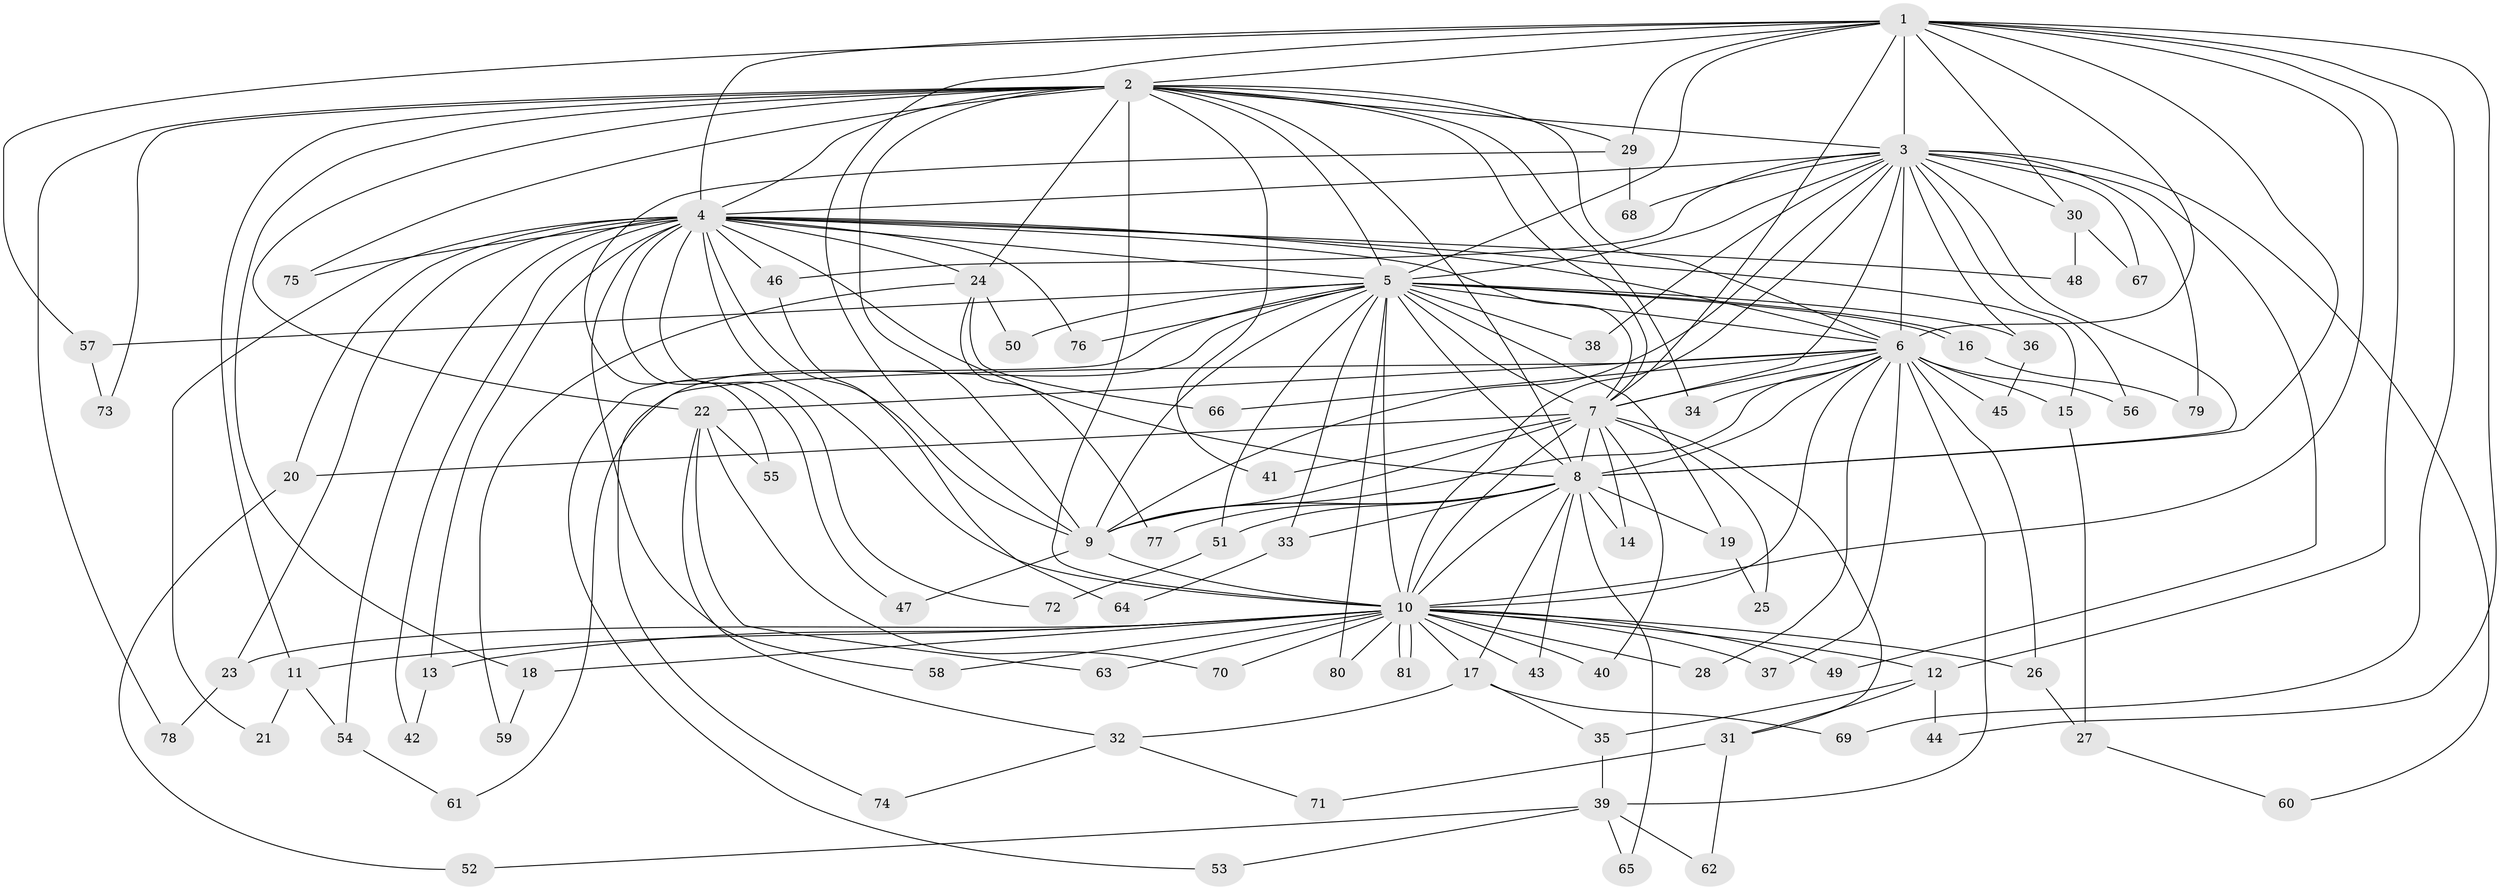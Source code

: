 // coarse degree distribution, {23: 0.020833333333333332, 33: 0.020833333333333332, 16: 0.020833333333333332, 12: 0.020833333333333332, 5: 0.0625, 3: 0.16666666666666666, 1: 0.10416666666666667, 6: 0.041666666666666664, 2: 0.5, 4: 0.041666666666666664}
// Generated by graph-tools (version 1.1) at 2025/17/03/04/25 18:17:39]
// undirected, 81 vertices, 187 edges
graph export_dot {
graph [start="1"]
  node [color=gray90,style=filled];
  1;
  2;
  3;
  4;
  5;
  6;
  7;
  8;
  9;
  10;
  11;
  12;
  13;
  14;
  15;
  16;
  17;
  18;
  19;
  20;
  21;
  22;
  23;
  24;
  25;
  26;
  27;
  28;
  29;
  30;
  31;
  32;
  33;
  34;
  35;
  36;
  37;
  38;
  39;
  40;
  41;
  42;
  43;
  44;
  45;
  46;
  47;
  48;
  49;
  50;
  51;
  52;
  53;
  54;
  55;
  56;
  57;
  58;
  59;
  60;
  61;
  62;
  63;
  64;
  65;
  66;
  67;
  68;
  69;
  70;
  71;
  72;
  73;
  74;
  75;
  76;
  77;
  78;
  79;
  80;
  81;
  1 -- 2;
  1 -- 3;
  1 -- 4;
  1 -- 5;
  1 -- 6;
  1 -- 7;
  1 -- 8;
  1 -- 9;
  1 -- 10;
  1 -- 12;
  1 -- 29;
  1 -- 30;
  1 -- 44;
  1 -- 57;
  1 -- 69;
  2 -- 3;
  2 -- 4;
  2 -- 5;
  2 -- 6;
  2 -- 7;
  2 -- 8;
  2 -- 9;
  2 -- 10;
  2 -- 11;
  2 -- 18;
  2 -- 22;
  2 -- 24;
  2 -- 29;
  2 -- 34;
  2 -- 41;
  2 -- 73;
  2 -- 75;
  2 -- 78;
  3 -- 4;
  3 -- 5;
  3 -- 6;
  3 -- 7;
  3 -- 8;
  3 -- 9;
  3 -- 10;
  3 -- 30;
  3 -- 36;
  3 -- 38;
  3 -- 46;
  3 -- 49;
  3 -- 56;
  3 -- 60;
  3 -- 67;
  3 -- 68;
  3 -- 79;
  4 -- 5;
  4 -- 6;
  4 -- 7;
  4 -- 8;
  4 -- 9;
  4 -- 10;
  4 -- 13;
  4 -- 15;
  4 -- 20;
  4 -- 21;
  4 -- 23;
  4 -- 24;
  4 -- 42;
  4 -- 46;
  4 -- 47;
  4 -- 48;
  4 -- 54;
  4 -- 58;
  4 -- 72;
  4 -- 75;
  4 -- 76;
  5 -- 6;
  5 -- 7;
  5 -- 8;
  5 -- 9;
  5 -- 10;
  5 -- 16;
  5 -- 16;
  5 -- 19;
  5 -- 33;
  5 -- 36;
  5 -- 38;
  5 -- 50;
  5 -- 51;
  5 -- 53;
  5 -- 57;
  5 -- 74;
  5 -- 76;
  5 -- 80;
  6 -- 7;
  6 -- 8;
  6 -- 9;
  6 -- 10;
  6 -- 15;
  6 -- 22;
  6 -- 26;
  6 -- 28;
  6 -- 34;
  6 -- 37;
  6 -- 39;
  6 -- 45;
  6 -- 56;
  6 -- 61;
  6 -- 66;
  7 -- 8;
  7 -- 9;
  7 -- 10;
  7 -- 14;
  7 -- 20;
  7 -- 25;
  7 -- 31;
  7 -- 40;
  7 -- 41;
  8 -- 9;
  8 -- 10;
  8 -- 14;
  8 -- 17;
  8 -- 19;
  8 -- 33;
  8 -- 43;
  8 -- 51;
  8 -- 65;
  8 -- 77;
  9 -- 10;
  9 -- 47;
  10 -- 11;
  10 -- 12;
  10 -- 13;
  10 -- 17;
  10 -- 18;
  10 -- 23;
  10 -- 26;
  10 -- 28;
  10 -- 37;
  10 -- 40;
  10 -- 43;
  10 -- 49;
  10 -- 58;
  10 -- 63;
  10 -- 70;
  10 -- 80;
  10 -- 81;
  10 -- 81;
  11 -- 21;
  11 -- 54;
  12 -- 31;
  12 -- 35;
  12 -- 44;
  13 -- 42;
  15 -- 27;
  16 -- 79;
  17 -- 32;
  17 -- 35;
  17 -- 69;
  18 -- 59;
  19 -- 25;
  20 -- 52;
  22 -- 32;
  22 -- 55;
  22 -- 63;
  22 -- 70;
  23 -- 78;
  24 -- 50;
  24 -- 59;
  24 -- 66;
  24 -- 77;
  26 -- 27;
  27 -- 60;
  29 -- 55;
  29 -- 68;
  30 -- 48;
  30 -- 67;
  31 -- 62;
  31 -- 71;
  32 -- 71;
  32 -- 74;
  33 -- 64;
  35 -- 39;
  36 -- 45;
  39 -- 52;
  39 -- 53;
  39 -- 62;
  39 -- 65;
  46 -- 64;
  51 -- 72;
  54 -- 61;
  57 -- 73;
}
